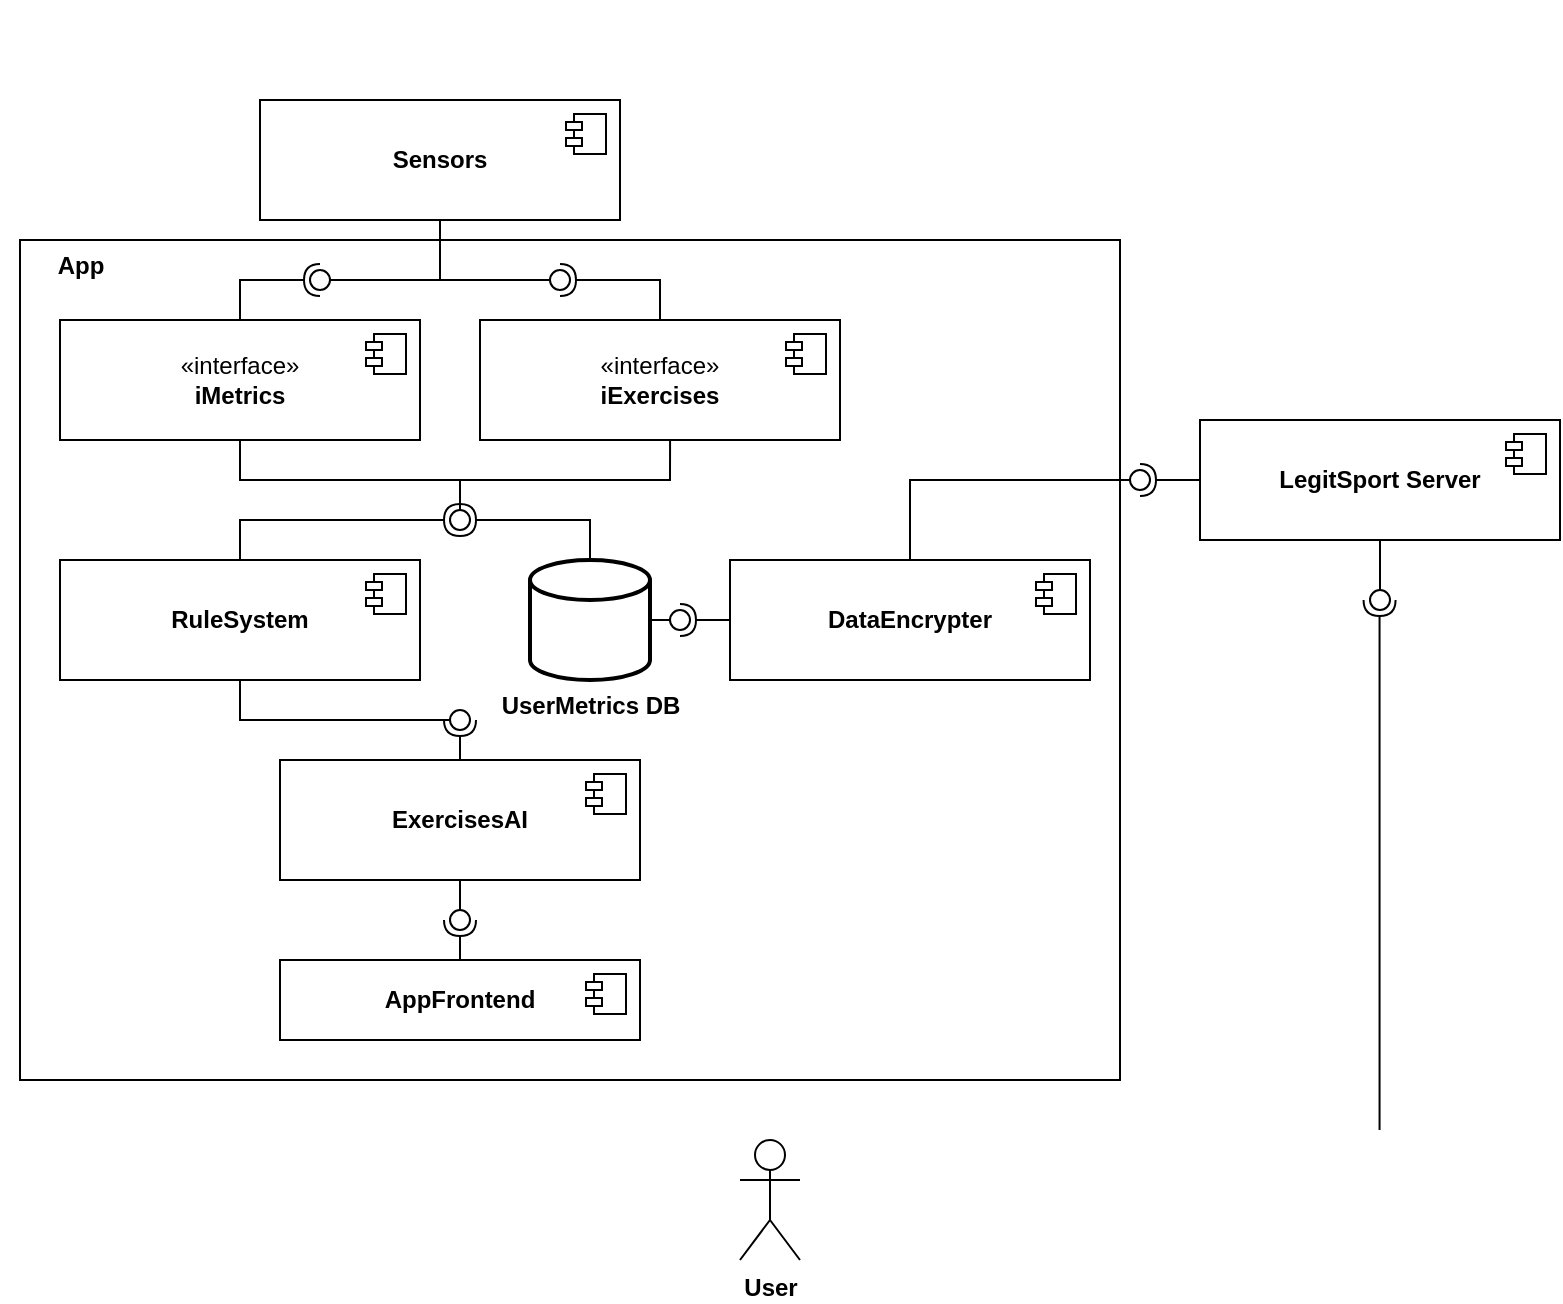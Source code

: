 <mxfile version="24.7.17">
  <diagram id="R2lEEEUBdFMjLlhIrx00" name="Page-1">
    <mxGraphModel dx="844" dy="438" grid="1" gridSize="10" guides="1" tooltips="1" connect="1" arrows="1" fold="1" page="1" pageScale="1" pageWidth="850" pageHeight="1100" math="0" shadow="0" extFonts="Permanent Marker^https://fonts.googleapis.com/css?family=Permanent+Marker">
      <root>
        <mxCell id="0" />
        <mxCell id="1" parent="0" />
        <mxCell id="_hXt0ZtncEYP2eF8u2ab-94" value="" style="html=1;whiteSpace=wrap;" vertex="1" parent="1">
          <mxGeometry x="60" y="190" width="550" height="420" as="geometry" />
        </mxCell>
        <mxCell id="_hXt0ZtncEYP2eF8u2ab-2" value="&lt;b&gt;Sensors&lt;/b&gt;" style="html=1;dropTarget=0;whiteSpace=wrap;" vertex="1" parent="1">
          <mxGeometry x="180" y="120" width="180" height="60" as="geometry" />
        </mxCell>
        <mxCell id="_hXt0ZtncEYP2eF8u2ab-3" value="" style="shape=module;jettyWidth=8;jettyHeight=4;" vertex="1" parent="_hXt0ZtncEYP2eF8u2ab-2">
          <mxGeometry x="1" width="20" height="20" relative="1" as="geometry">
            <mxPoint x="-27" y="7" as="offset" />
          </mxGeometry>
        </mxCell>
        <mxCell id="_hXt0ZtncEYP2eF8u2ab-5" value="" style="rounded=0;orthogonalLoop=1;jettySize=auto;html=1;endArrow=halfCircle;endFill=0;endSize=6;strokeWidth=1;sketch=0;exitX=0.5;exitY=0;exitDx=0;exitDy=0;" edge="1" parent="1" source="_hXt0ZtncEYP2eF8u2ab-12">
          <mxGeometry relative="1" as="geometry">
            <mxPoint x="350" y="150" as="sourcePoint" />
            <mxPoint x="210" y="210" as="targetPoint" />
            <Array as="points">
              <mxPoint x="170" y="210" />
            </Array>
          </mxGeometry>
        </mxCell>
        <mxCell id="_hXt0ZtncEYP2eF8u2ab-6" value="" style="rounded=0;orthogonalLoop=1;jettySize=auto;html=1;endArrow=oval;endFill=0;sketch=0;sourcePerimeterSpacing=0;targetPerimeterSpacing=0;endSize=10;exitX=1;exitY=0.5;exitDx=0;exitDy=0;entryX=0.58;entryY=0.693;entryDx=0;entryDy=0;entryPerimeter=0;" edge="1" target="_hXt0ZtncEYP2eF8u2ab-7" parent="1" source="_hXt0ZtncEYP2eF8u2ab-7">
          <mxGeometry relative="1" as="geometry">
            <mxPoint x="400" y="415" as="sourcePoint" />
            <mxPoint x="300" y="150" as="targetPoint" />
          </mxGeometry>
        </mxCell>
        <mxCell id="_hXt0ZtncEYP2eF8u2ab-8" value="" style="rounded=0;orthogonalLoop=1;jettySize=auto;html=1;endArrow=oval;endFill=0;sketch=0;sourcePerimeterSpacing=0;targetPerimeterSpacing=0;endSize=10;exitX=0.5;exitY=1;exitDx=0;exitDy=0;" edge="1" parent="1" source="_hXt0ZtncEYP2eF8u2ab-2">
          <mxGeometry relative="1" as="geometry">
            <mxPoint x="280" y="200" as="sourcePoint" />
            <mxPoint x="210" y="210" as="targetPoint" />
            <Array as="points">
              <mxPoint x="270" y="210" />
            </Array>
          </mxGeometry>
        </mxCell>
        <mxCell id="_hXt0ZtncEYP2eF8u2ab-7" value="" style="ellipse;whiteSpace=wrap;html=1;align=center;aspect=fixed;fillColor=none;strokeColor=none;resizable=0;perimeter=centerPerimeter;rotatable=0;allowArrows=0;points=[];outlineConnect=1;" vertex="1" parent="1">
          <mxGeometry x="290" y="145" width="10" height="10" as="geometry" />
        </mxCell>
        <mxCell id="_hXt0ZtncEYP2eF8u2ab-12" value="&lt;div&gt;«interface»&lt;br&gt;&lt;/div&gt;&lt;b&gt;iMetrics&lt;/b&gt;" style="html=1;dropTarget=0;whiteSpace=wrap;" vertex="1" parent="1">
          <mxGeometry x="80" y="230" width="180" height="60" as="geometry" />
        </mxCell>
        <mxCell id="_hXt0ZtncEYP2eF8u2ab-13" value="" style="shape=module;jettyWidth=8;jettyHeight=4;" vertex="1" parent="_hXt0ZtncEYP2eF8u2ab-12">
          <mxGeometry x="1" width="20" height="20" relative="1" as="geometry">
            <mxPoint x="-27" y="7" as="offset" />
          </mxGeometry>
        </mxCell>
        <mxCell id="_hXt0ZtncEYP2eF8u2ab-16" value="" style="ellipse;whiteSpace=wrap;html=1;align=center;aspect=fixed;fillColor=none;strokeColor=none;resizable=0;perimeter=centerPerimeter;rotatable=0;allowArrows=0;points=[];outlineConnect=1;" vertex="1" parent="1">
          <mxGeometry x="405" y="300" width="10" height="10" as="geometry" />
        </mxCell>
        <mxCell id="_hXt0ZtncEYP2eF8u2ab-17" value="&lt;div&gt;«interface»&lt;br&gt;&lt;/div&gt;&lt;b&gt;iExercises&lt;/b&gt;" style="html=1;dropTarget=0;whiteSpace=wrap;" vertex="1" parent="1">
          <mxGeometry x="290" y="230" width="180" height="60" as="geometry" />
        </mxCell>
        <mxCell id="_hXt0ZtncEYP2eF8u2ab-18" value="" style="shape=module;jettyWidth=8;jettyHeight=4;" vertex="1" parent="_hXt0ZtncEYP2eF8u2ab-17">
          <mxGeometry x="1" width="20" height="20" relative="1" as="geometry">
            <mxPoint x="-27" y="7" as="offset" />
          </mxGeometry>
        </mxCell>
        <mxCell id="_hXt0ZtncEYP2eF8u2ab-20" value="" style="endArrow=none;html=1;rounded=0;entryX=0.5;entryY=1;entryDx=0;entryDy=0;" edge="1" parent="1" target="_hXt0ZtncEYP2eF8u2ab-2">
          <mxGeometry width="50" height="50" relative="1" as="geometry">
            <mxPoint x="270" y="210" as="sourcePoint" />
            <mxPoint x="370" y="230" as="targetPoint" />
          </mxGeometry>
        </mxCell>
        <mxCell id="_hXt0ZtncEYP2eF8u2ab-25" value="" style="rounded=0;orthogonalLoop=1;jettySize=auto;html=1;endArrow=oval;endFill=0;sketch=0;sourcePerimeterSpacing=0;targetPerimeterSpacing=0;endSize=10;" edge="1" parent="1">
          <mxGeometry relative="1" as="geometry">
            <mxPoint x="270" y="210" as="sourcePoint" />
            <mxPoint x="330" y="210" as="targetPoint" />
          </mxGeometry>
        </mxCell>
        <mxCell id="_hXt0ZtncEYP2eF8u2ab-27" value="" style="ellipse;whiteSpace=wrap;html=1;align=center;aspect=fixed;fillColor=none;strokeColor=none;resizable=0;perimeter=centerPerimeter;rotatable=0;allowArrows=0;points=[];outlineConnect=1;" vertex="1" parent="1">
          <mxGeometry x="360" y="240" width="10" height="10" as="geometry" />
        </mxCell>
        <mxCell id="_hXt0ZtncEYP2eF8u2ab-30" value="&lt;b&gt;RuleSystem&lt;/b&gt;" style="html=1;dropTarget=0;whiteSpace=wrap;" vertex="1" parent="1">
          <mxGeometry x="80" y="350" width="180" height="60" as="geometry" />
        </mxCell>
        <mxCell id="_hXt0ZtncEYP2eF8u2ab-31" value="" style="shape=module;jettyWidth=8;jettyHeight=4;" vertex="1" parent="_hXt0ZtncEYP2eF8u2ab-30">
          <mxGeometry x="1" width="20" height="20" relative="1" as="geometry">
            <mxPoint x="-27" y="7" as="offset" />
          </mxGeometry>
        </mxCell>
        <mxCell id="_hXt0ZtncEYP2eF8u2ab-33" value="" style="rounded=0;orthogonalLoop=1;jettySize=auto;html=1;endArrow=oval;endFill=0;sketch=0;sourcePerimeterSpacing=0;targetPerimeterSpacing=0;endSize=10;" edge="1" parent="1">
          <mxGeometry relative="1" as="geometry">
            <mxPoint x="280" y="310" as="sourcePoint" />
            <mxPoint x="280" y="330" as="targetPoint" />
          </mxGeometry>
        </mxCell>
        <mxCell id="_hXt0ZtncEYP2eF8u2ab-35" value="" style="rounded=0;orthogonalLoop=1;jettySize=auto;html=1;endArrow=halfCircle;endFill=0;endSize=6;strokeWidth=1;sketch=0;exitX=0.5;exitY=0;exitDx=0;exitDy=0;" edge="1" parent="1" source="_hXt0ZtncEYP2eF8u2ab-30">
          <mxGeometry relative="1" as="geometry">
            <mxPoint x="240" y="360" as="sourcePoint" />
            <mxPoint x="280" y="330" as="targetPoint" />
            <Array as="points">
              <mxPoint x="170" y="330" />
            </Array>
          </mxGeometry>
        </mxCell>
        <mxCell id="_hXt0ZtncEYP2eF8u2ab-37" value="" style="endArrow=none;html=1;rounded=0;entryX=0.528;entryY=0.998;entryDx=0;entryDy=0;entryPerimeter=0;exitX=0.5;exitY=1;exitDx=0;exitDy=0;" edge="1" parent="1" source="_hXt0ZtncEYP2eF8u2ab-12" target="_hXt0ZtncEYP2eF8u2ab-17">
          <mxGeometry width="50" height="50" relative="1" as="geometry">
            <mxPoint x="160" y="320" as="sourcePoint" />
            <mxPoint x="350" y="330" as="targetPoint" />
            <Array as="points">
              <mxPoint x="170" y="310" />
              <mxPoint x="385" y="310" />
            </Array>
          </mxGeometry>
        </mxCell>
        <mxCell id="_hXt0ZtncEYP2eF8u2ab-39" value="App" style="text;align=center;fontStyle=1;verticalAlign=middle;spacingLeft=3;spacingRight=3;strokeColor=none;rotatable=0;points=[[0,0.5],[1,0.5]];portConstraint=eastwest;html=1;" vertex="1" parent="1">
          <mxGeometry x="50" y="190" width="80" height="26" as="geometry" />
        </mxCell>
        <mxCell id="_hXt0ZtncEYP2eF8u2ab-40" value="" style="rounded=0;orthogonalLoop=1;jettySize=auto;html=1;endArrow=halfCircle;endFill=0;endSize=6;strokeWidth=1;sketch=0;" edge="1" parent="1" source="_hXt0ZtncEYP2eF8u2ab-17">
          <mxGeometry relative="1" as="geometry">
            <mxPoint x="400" y="195" as="sourcePoint" />
            <mxPoint x="330" y="210" as="targetPoint" />
            <Array as="points">
              <mxPoint x="380" y="210" />
              <mxPoint x="360" y="210" />
            </Array>
          </mxGeometry>
        </mxCell>
        <mxCell id="_hXt0ZtncEYP2eF8u2ab-48" value="&lt;b&gt;LegitSport Server&lt;/b&gt;" style="html=1;dropTarget=0;whiteSpace=wrap;" vertex="1" parent="1">
          <mxGeometry x="650" y="280" width="180" height="60" as="geometry" />
        </mxCell>
        <mxCell id="_hXt0ZtncEYP2eF8u2ab-49" value="" style="shape=module;jettyWidth=8;jettyHeight=4;" vertex="1" parent="_hXt0ZtncEYP2eF8u2ab-48">
          <mxGeometry x="1" width="20" height="20" relative="1" as="geometry">
            <mxPoint x="-27" y="7" as="offset" />
          </mxGeometry>
        </mxCell>
        <mxCell id="_hXt0ZtncEYP2eF8u2ab-50" value="&lt;b&gt;User&lt;/b&gt;" style="shape=umlActor;verticalLabelPosition=bottom;verticalAlign=top;html=1;" vertex="1" parent="1">
          <mxGeometry x="420" y="640" width="30" height="60" as="geometry" />
        </mxCell>
        <mxCell id="_hXt0ZtncEYP2eF8u2ab-56" value="" style="ellipse;whiteSpace=wrap;html=1;align=center;aspect=fixed;fillColor=none;strokeColor=none;resizable=0;perimeter=centerPerimeter;rotatable=0;allowArrows=0;points=[];outlineConnect=1;" vertex="1" parent="1">
          <mxGeometry x="305" y="70" width="10" height="10" as="geometry" />
        </mxCell>
        <mxCell id="_hXt0ZtncEYP2eF8u2ab-60" value="&lt;b&gt;ExercisesAI&lt;/b&gt;" style="html=1;dropTarget=0;whiteSpace=wrap;" vertex="1" parent="1">
          <mxGeometry x="190" y="450" width="180" height="60" as="geometry" />
        </mxCell>
        <mxCell id="_hXt0ZtncEYP2eF8u2ab-61" value="" style="shape=module;jettyWidth=8;jettyHeight=4;" vertex="1" parent="_hXt0ZtncEYP2eF8u2ab-60">
          <mxGeometry x="1" width="20" height="20" relative="1" as="geometry">
            <mxPoint x="-27" y="7" as="offset" />
          </mxGeometry>
        </mxCell>
        <mxCell id="_hXt0ZtncEYP2eF8u2ab-62" value="" style="rounded=0;orthogonalLoop=1;jettySize=auto;html=1;endArrow=halfCircle;endFill=0;endSize=6;strokeWidth=1;sketch=0;exitX=0.5;exitY=0;exitDx=0;exitDy=0;" edge="1" parent="1" source="_hXt0ZtncEYP2eF8u2ab-60">
          <mxGeometry relative="1" as="geometry">
            <mxPoint x="460" y="345" as="sourcePoint" />
            <mxPoint x="280" y="430" as="targetPoint" />
          </mxGeometry>
        </mxCell>
        <mxCell id="_hXt0ZtncEYP2eF8u2ab-63" value="" style="rounded=0;orthogonalLoop=1;jettySize=auto;html=1;endArrow=oval;endFill=0;sketch=0;sourcePerimeterSpacing=0;targetPerimeterSpacing=0;endSize=10;exitX=0.5;exitY=1;exitDx=0;exitDy=0;" edge="1" parent="1" source="_hXt0ZtncEYP2eF8u2ab-30">
          <mxGeometry relative="1" as="geometry">
            <mxPoint x="420" y="345" as="sourcePoint" />
            <mxPoint x="280" y="430" as="targetPoint" />
            <Array as="points">
              <mxPoint x="170" y="430" />
            </Array>
          </mxGeometry>
        </mxCell>
        <mxCell id="_hXt0ZtncEYP2eF8u2ab-64" value="" style="ellipse;whiteSpace=wrap;html=1;align=center;aspect=fixed;fillColor=none;strokeColor=none;resizable=0;perimeter=centerPerimeter;rotatable=0;allowArrows=0;points=[];outlineConnect=1;" vertex="1" parent="1">
          <mxGeometry x="435" y="340" width="10" height="10" as="geometry" />
        </mxCell>
        <mxCell id="_hXt0ZtncEYP2eF8u2ab-73" value="" style="strokeWidth=2;html=1;shape=mxgraph.flowchart.database;whiteSpace=wrap;" vertex="1" parent="1">
          <mxGeometry x="315" y="350" width="60" height="60" as="geometry" />
        </mxCell>
        <mxCell id="_hXt0ZtncEYP2eF8u2ab-74" value="UserMetrics DB" style="text;align=center;fontStyle=1;verticalAlign=middle;spacingLeft=3;spacingRight=3;strokeColor=none;rotatable=0;points=[[0,0.5],[1,0.5]];portConstraint=eastwest;html=1;" vertex="1" parent="1">
          <mxGeometry x="305" y="410" width="80" height="26" as="geometry" />
        </mxCell>
        <mxCell id="_hXt0ZtncEYP2eF8u2ab-75" value="&lt;b&gt;DataEncrypter&lt;/b&gt;" style="html=1;dropTarget=0;whiteSpace=wrap;" vertex="1" parent="1">
          <mxGeometry x="415" y="350" width="180" height="60" as="geometry" />
        </mxCell>
        <mxCell id="_hXt0ZtncEYP2eF8u2ab-76" value="" style="shape=module;jettyWidth=8;jettyHeight=4;" vertex="1" parent="_hXt0ZtncEYP2eF8u2ab-75">
          <mxGeometry x="1" width="20" height="20" relative="1" as="geometry">
            <mxPoint x="-27" y="7" as="offset" />
          </mxGeometry>
        </mxCell>
        <mxCell id="_hXt0ZtncEYP2eF8u2ab-78" value="" style="ellipse;whiteSpace=wrap;html=1;align=center;aspect=fixed;fillColor=none;strokeColor=none;resizable=0;perimeter=centerPerimeter;rotatable=0;allowArrows=0;points=[];outlineConnect=1;" vertex="1" parent="1">
          <mxGeometry x="410" y="390" width="10" height="10" as="geometry" />
        </mxCell>
        <mxCell id="_hXt0ZtncEYP2eF8u2ab-79" value="" style="rounded=0;orthogonalLoop=1;jettySize=auto;html=1;endArrow=halfCircle;endFill=0;endSize=6;strokeWidth=1;sketch=0;exitX=0;exitY=0.5;exitDx=0;exitDy=0;" edge="1" parent="1" source="_hXt0ZtncEYP2eF8u2ab-75">
          <mxGeometry relative="1" as="geometry">
            <mxPoint x="450" y="395" as="sourcePoint" />
            <mxPoint x="390" y="380" as="targetPoint" />
          </mxGeometry>
        </mxCell>
        <mxCell id="_hXt0ZtncEYP2eF8u2ab-80" value="" style="rounded=0;orthogonalLoop=1;jettySize=auto;html=1;endArrow=oval;endFill=0;sketch=0;sourcePerimeterSpacing=0;targetPerimeterSpacing=0;endSize=10;exitX=1;exitY=0.5;exitDx=0;exitDy=0;exitPerimeter=0;" edge="1" parent="1" source="_hXt0ZtncEYP2eF8u2ab-73">
          <mxGeometry relative="1" as="geometry">
            <mxPoint x="410" y="395" as="sourcePoint" />
            <mxPoint x="390" y="380" as="targetPoint" />
          </mxGeometry>
        </mxCell>
        <mxCell id="_hXt0ZtncEYP2eF8u2ab-81" value="" style="ellipse;whiteSpace=wrap;html=1;align=center;aspect=fixed;fillColor=none;strokeColor=none;resizable=0;perimeter=centerPerimeter;rotatable=0;allowArrows=0;points=[];outlineConnect=1;" vertex="1" parent="1">
          <mxGeometry x="425" y="390" width="10" height="10" as="geometry" />
        </mxCell>
        <mxCell id="_hXt0ZtncEYP2eF8u2ab-83" value="" style="rounded=0;orthogonalLoop=1;jettySize=auto;html=1;endArrow=halfCircle;endFill=0;endSize=6;strokeWidth=1;sketch=0;exitX=0;exitY=0.5;exitDx=0;exitDy=0;" edge="1" parent="1" source="_hXt0ZtncEYP2eF8u2ab-48">
          <mxGeometry relative="1" as="geometry">
            <mxPoint x="470" y="465" as="sourcePoint" />
            <mxPoint x="620" y="310" as="targetPoint" />
            <Array as="points" />
          </mxGeometry>
        </mxCell>
        <mxCell id="_hXt0ZtncEYP2eF8u2ab-84" value="" style="rounded=0;orthogonalLoop=1;jettySize=auto;html=1;endArrow=oval;endFill=0;sketch=0;sourcePerimeterSpacing=0;targetPerimeterSpacing=0;endSize=10;exitX=0.5;exitY=0;exitDx=0;exitDy=0;" edge="1" parent="1" source="_hXt0ZtncEYP2eF8u2ab-75">
          <mxGeometry relative="1" as="geometry">
            <mxPoint x="430" y="465" as="sourcePoint" />
            <mxPoint x="620" y="310" as="targetPoint" />
            <Array as="points">
              <mxPoint x="505" y="310" />
            </Array>
          </mxGeometry>
        </mxCell>
        <mxCell id="_hXt0ZtncEYP2eF8u2ab-85" value="" style="ellipse;whiteSpace=wrap;html=1;align=center;aspect=fixed;fillColor=none;strokeColor=none;resizable=0;perimeter=centerPerimeter;rotatable=0;allowArrows=0;points=[];outlineConnect=1;" vertex="1" parent="1">
          <mxGeometry x="445" y="460" width="10" height="10" as="geometry" />
        </mxCell>
        <mxCell id="_hXt0ZtncEYP2eF8u2ab-86" value="" style="rounded=0;orthogonalLoop=1;jettySize=auto;html=1;endArrow=halfCircle;endFill=0;endSize=6;strokeWidth=1;sketch=0;exitX=0.5;exitY=0;exitDx=0;exitDy=0;exitPerimeter=0;" edge="1" parent="1" source="_hXt0ZtncEYP2eF8u2ab-73">
          <mxGeometry relative="1" as="geometry">
            <mxPoint x="540" y="435" as="sourcePoint" />
            <mxPoint x="280" y="330" as="targetPoint" />
            <Array as="points">
              <mxPoint x="345" y="330" />
            </Array>
          </mxGeometry>
        </mxCell>
        <mxCell id="_hXt0ZtncEYP2eF8u2ab-89" value="&lt;b&gt;AppFrontend&lt;/b&gt;" style="html=1;dropTarget=0;whiteSpace=wrap;" vertex="1" parent="1">
          <mxGeometry x="190" y="550" width="180" height="40" as="geometry" />
        </mxCell>
        <mxCell id="_hXt0ZtncEYP2eF8u2ab-90" value="" style="shape=module;jettyWidth=8;jettyHeight=4;" vertex="1" parent="_hXt0ZtncEYP2eF8u2ab-89">
          <mxGeometry x="1" width="20" height="20" relative="1" as="geometry">
            <mxPoint x="-27" y="7" as="offset" />
          </mxGeometry>
        </mxCell>
        <mxCell id="_hXt0ZtncEYP2eF8u2ab-91" value="" style="rounded=0;orthogonalLoop=1;jettySize=auto;html=1;endArrow=halfCircle;endFill=0;endSize=6;strokeWidth=1;sketch=0;exitX=0.5;exitY=0;exitDx=0;exitDy=0;" edge="1" parent="1" source="_hXt0ZtncEYP2eF8u2ab-89">
          <mxGeometry relative="1" as="geometry">
            <mxPoint x="480" y="635" as="sourcePoint" />
            <mxPoint x="280" y="530" as="targetPoint" />
          </mxGeometry>
        </mxCell>
        <mxCell id="_hXt0ZtncEYP2eF8u2ab-92" value="" style="rounded=0;orthogonalLoop=1;jettySize=auto;html=1;endArrow=oval;endFill=0;sketch=0;sourcePerimeterSpacing=0;targetPerimeterSpacing=0;endSize=10;exitX=0.5;exitY=1;exitDx=0;exitDy=0;" edge="1" parent="1" source="_hXt0ZtncEYP2eF8u2ab-60">
          <mxGeometry relative="1" as="geometry">
            <mxPoint x="440" y="635" as="sourcePoint" />
            <mxPoint x="280" y="530" as="targetPoint" />
          </mxGeometry>
        </mxCell>
        <mxCell id="_hXt0ZtncEYP2eF8u2ab-95" value="" style="rounded=0;orthogonalLoop=1;jettySize=auto;html=1;endArrow=halfCircle;endFill=0;endSize=6;strokeWidth=1;sketch=0;" edge="1" parent="1">
          <mxGeometry relative="1" as="geometry">
            <mxPoint x="739.78" y="635" as="sourcePoint" />
            <mxPoint x="739.78" y="370" as="targetPoint" />
          </mxGeometry>
        </mxCell>
        <mxCell id="_hXt0ZtncEYP2eF8u2ab-96" value="" style="rounded=0;orthogonalLoop=1;jettySize=auto;html=1;endArrow=oval;endFill=0;sketch=0;sourcePerimeterSpacing=0;targetPerimeterSpacing=0;endSize=10;exitX=0.5;exitY=1;exitDx=0;exitDy=0;" edge="1" parent="1" source="_hXt0ZtncEYP2eF8u2ab-48">
          <mxGeometry relative="1" as="geometry">
            <mxPoint x="747.5" y="340" as="sourcePoint" />
            <mxPoint x="740" y="370" as="targetPoint" />
          </mxGeometry>
        </mxCell>
        <mxCell id="_hXt0ZtncEYP2eF8u2ab-97" value="" style="ellipse;whiteSpace=wrap;html=1;align=center;aspect=fixed;fillColor=none;strokeColor=none;resizable=0;perimeter=centerPerimeter;rotatable=0;allowArrows=0;points=[];outlineConnect=1;" vertex="1" parent="1">
          <mxGeometry x="732.5" y="390" width="10" height="10" as="geometry" />
        </mxCell>
      </root>
    </mxGraphModel>
  </diagram>
</mxfile>
